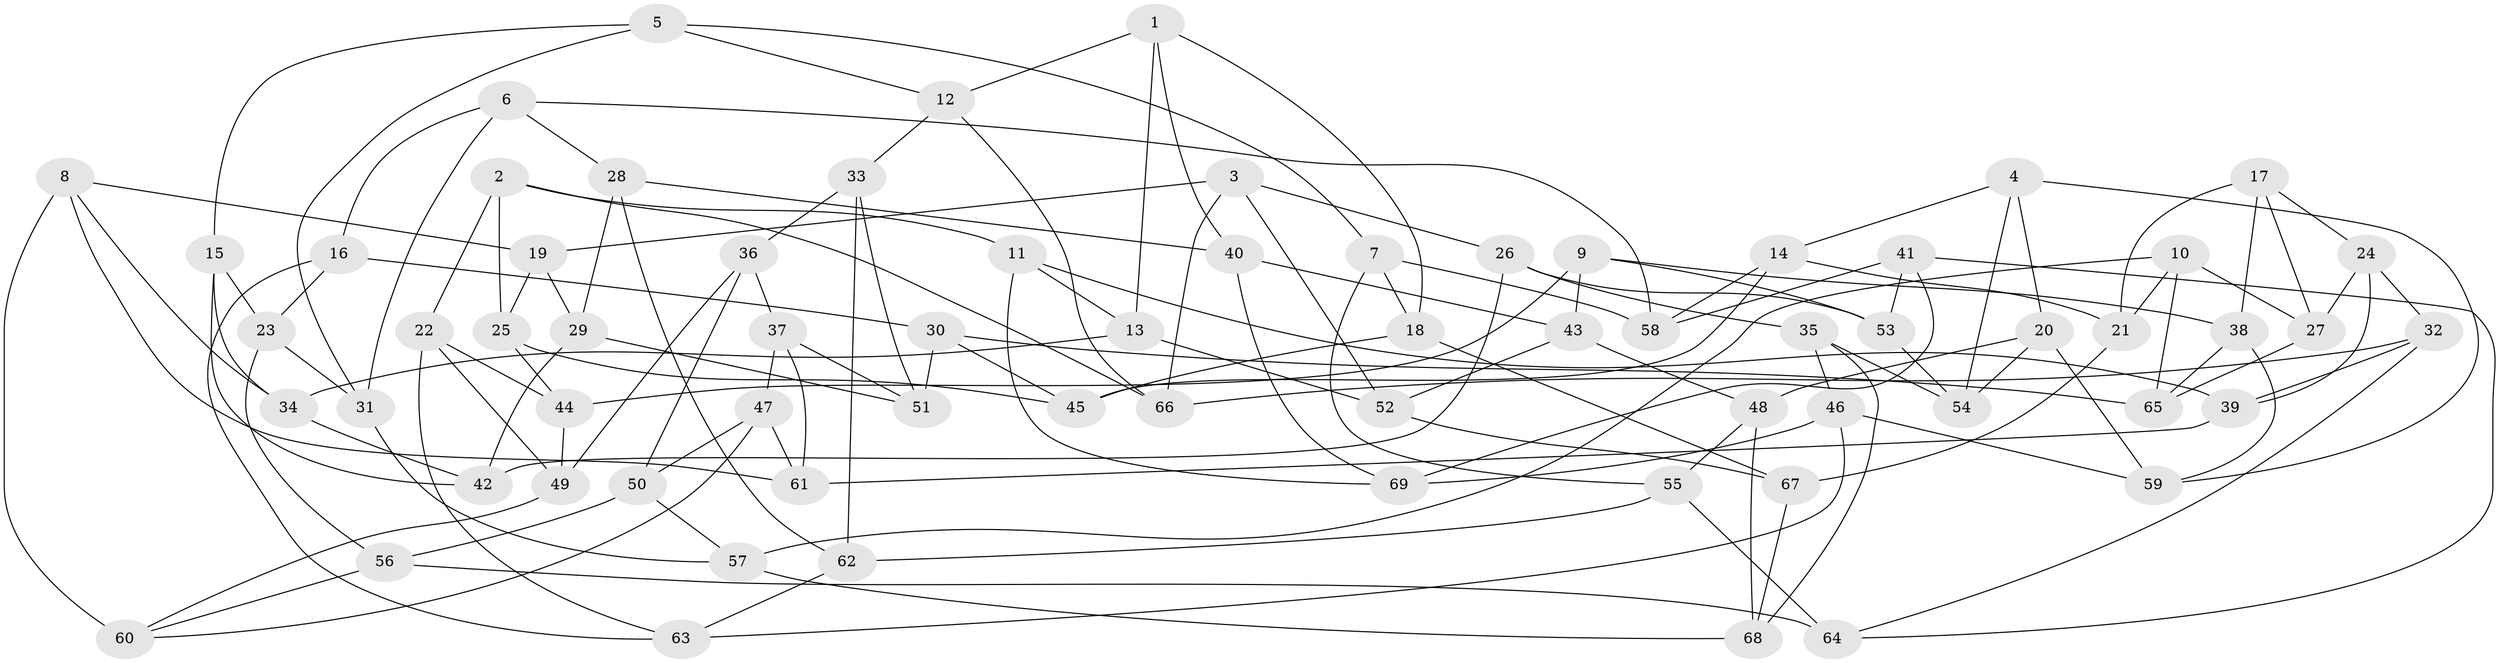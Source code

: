 // Generated by graph-tools (version 1.1) at 2025/37/03/09/25 02:37:52]
// undirected, 69 vertices, 138 edges
graph export_dot {
graph [start="1"]
  node [color=gray90,style=filled];
  1;
  2;
  3;
  4;
  5;
  6;
  7;
  8;
  9;
  10;
  11;
  12;
  13;
  14;
  15;
  16;
  17;
  18;
  19;
  20;
  21;
  22;
  23;
  24;
  25;
  26;
  27;
  28;
  29;
  30;
  31;
  32;
  33;
  34;
  35;
  36;
  37;
  38;
  39;
  40;
  41;
  42;
  43;
  44;
  45;
  46;
  47;
  48;
  49;
  50;
  51;
  52;
  53;
  54;
  55;
  56;
  57;
  58;
  59;
  60;
  61;
  62;
  63;
  64;
  65;
  66;
  67;
  68;
  69;
  1 -- 18;
  1 -- 40;
  1 -- 13;
  1 -- 12;
  2 -- 11;
  2 -- 22;
  2 -- 25;
  2 -- 66;
  3 -- 52;
  3 -- 66;
  3 -- 19;
  3 -- 26;
  4 -- 54;
  4 -- 20;
  4 -- 14;
  4 -- 59;
  5 -- 12;
  5 -- 7;
  5 -- 31;
  5 -- 15;
  6 -- 16;
  6 -- 31;
  6 -- 28;
  6 -- 58;
  7 -- 55;
  7 -- 58;
  7 -- 18;
  8 -- 19;
  8 -- 34;
  8 -- 60;
  8 -- 61;
  9 -- 53;
  9 -- 44;
  9 -- 43;
  9 -- 38;
  10 -- 57;
  10 -- 27;
  10 -- 21;
  10 -- 65;
  11 -- 69;
  11 -- 39;
  11 -- 13;
  12 -- 66;
  12 -- 33;
  13 -- 52;
  13 -- 34;
  14 -- 58;
  14 -- 21;
  14 -- 45;
  15 -- 34;
  15 -- 23;
  15 -- 42;
  16 -- 23;
  16 -- 30;
  16 -- 63;
  17 -- 27;
  17 -- 38;
  17 -- 24;
  17 -- 21;
  18 -- 45;
  18 -- 67;
  19 -- 25;
  19 -- 29;
  20 -- 54;
  20 -- 59;
  20 -- 48;
  21 -- 67;
  22 -- 63;
  22 -- 44;
  22 -- 49;
  23 -- 56;
  23 -- 31;
  24 -- 32;
  24 -- 27;
  24 -- 39;
  25 -- 45;
  25 -- 44;
  26 -- 42;
  26 -- 53;
  26 -- 35;
  27 -- 65;
  28 -- 29;
  28 -- 62;
  28 -- 40;
  29 -- 42;
  29 -- 51;
  30 -- 51;
  30 -- 65;
  30 -- 45;
  31 -- 57;
  32 -- 64;
  32 -- 39;
  32 -- 66;
  33 -- 36;
  33 -- 62;
  33 -- 51;
  34 -- 42;
  35 -- 68;
  35 -- 54;
  35 -- 46;
  36 -- 37;
  36 -- 50;
  36 -- 49;
  37 -- 61;
  37 -- 47;
  37 -- 51;
  38 -- 65;
  38 -- 59;
  39 -- 61;
  40 -- 69;
  40 -- 43;
  41 -- 58;
  41 -- 53;
  41 -- 69;
  41 -- 64;
  43 -- 48;
  43 -- 52;
  44 -- 49;
  46 -- 59;
  46 -- 63;
  46 -- 69;
  47 -- 61;
  47 -- 60;
  47 -- 50;
  48 -- 55;
  48 -- 68;
  49 -- 60;
  50 -- 57;
  50 -- 56;
  52 -- 67;
  53 -- 54;
  55 -- 62;
  55 -- 64;
  56 -- 64;
  56 -- 60;
  57 -- 68;
  62 -- 63;
  67 -- 68;
}
